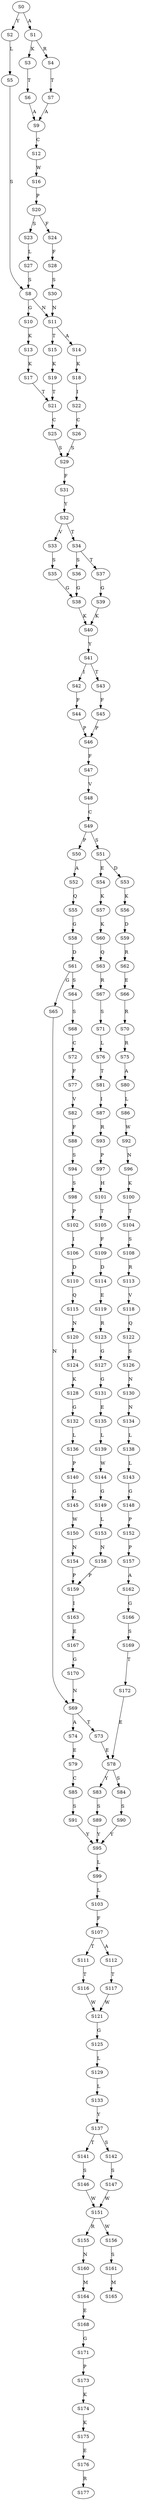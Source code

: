 strict digraph  {
	S0 -> S1 [ label = A ];
	S0 -> S2 [ label = Y ];
	S1 -> S3 [ label = K ];
	S1 -> S4 [ label = R ];
	S2 -> S5 [ label = L ];
	S3 -> S6 [ label = T ];
	S4 -> S7 [ label = T ];
	S5 -> S8 [ label = S ];
	S6 -> S9 [ label = A ];
	S7 -> S9 [ label = A ];
	S8 -> S10 [ label = G ];
	S8 -> S11 [ label = N ];
	S9 -> S12 [ label = C ];
	S10 -> S13 [ label = K ];
	S11 -> S14 [ label = A ];
	S11 -> S15 [ label = T ];
	S12 -> S16 [ label = W ];
	S13 -> S17 [ label = K ];
	S14 -> S18 [ label = K ];
	S15 -> S19 [ label = K ];
	S16 -> S20 [ label = P ];
	S17 -> S21 [ label = T ];
	S18 -> S22 [ label = I ];
	S19 -> S21 [ label = T ];
	S20 -> S23 [ label = S ];
	S20 -> S24 [ label = F ];
	S21 -> S25 [ label = C ];
	S22 -> S26 [ label = C ];
	S23 -> S27 [ label = L ];
	S24 -> S28 [ label = F ];
	S25 -> S29 [ label = S ];
	S26 -> S29 [ label = S ];
	S27 -> S8 [ label = S ];
	S28 -> S30 [ label = S ];
	S29 -> S31 [ label = F ];
	S30 -> S11 [ label = N ];
	S31 -> S32 [ label = Y ];
	S32 -> S33 [ label = V ];
	S32 -> S34 [ label = T ];
	S33 -> S35 [ label = S ];
	S34 -> S36 [ label = S ];
	S34 -> S37 [ label = T ];
	S35 -> S38 [ label = G ];
	S36 -> S38 [ label = G ];
	S37 -> S39 [ label = G ];
	S38 -> S40 [ label = K ];
	S39 -> S40 [ label = K ];
	S40 -> S41 [ label = Y ];
	S41 -> S42 [ label = I ];
	S41 -> S43 [ label = T ];
	S42 -> S44 [ label = F ];
	S43 -> S45 [ label = F ];
	S44 -> S46 [ label = P ];
	S45 -> S46 [ label = P ];
	S46 -> S47 [ label = F ];
	S47 -> S48 [ label = V ];
	S48 -> S49 [ label = C ];
	S49 -> S50 [ label = P ];
	S49 -> S51 [ label = S ];
	S50 -> S52 [ label = A ];
	S51 -> S53 [ label = D ];
	S51 -> S54 [ label = E ];
	S52 -> S55 [ label = Q ];
	S53 -> S56 [ label = K ];
	S54 -> S57 [ label = K ];
	S55 -> S58 [ label = G ];
	S56 -> S59 [ label = D ];
	S57 -> S60 [ label = K ];
	S58 -> S61 [ label = D ];
	S59 -> S62 [ label = R ];
	S60 -> S63 [ label = Q ];
	S61 -> S64 [ label = S ];
	S61 -> S65 [ label = G ];
	S62 -> S66 [ label = E ];
	S63 -> S67 [ label = R ];
	S64 -> S68 [ label = S ];
	S65 -> S69 [ label = N ];
	S66 -> S70 [ label = R ];
	S67 -> S71 [ label = S ];
	S68 -> S72 [ label = C ];
	S69 -> S73 [ label = T ];
	S69 -> S74 [ label = A ];
	S70 -> S75 [ label = R ];
	S71 -> S76 [ label = L ];
	S72 -> S77 [ label = F ];
	S73 -> S78 [ label = E ];
	S74 -> S79 [ label = E ];
	S75 -> S80 [ label = A ];
	S76 -> S81 [ label = T ];
	S77 -> S82 [ label = V ];
	S78 -> S83 [ label = Y ];
	S78 -> S84 [ label = S ];
	S79 -> S85 [ label = C ];
	S80 -> S86 [ label = L ];
	S81 -> S87 [ label = I ];
	S82 -> S88 [ label = F ];
	S83 -> S89 [ label = S ];
	S84 -> S90 [ label = S ];
	S85 -> S91 [ label = S ];
	S86 -> S92 [ label = W ];
	S87 -> S93 [ label = R ];
	S88 -> S94 [ label = S ];
	S89 -> S95 [ label = Y ];
	S90 -> S95 [ label = Y ];
	S91 -> S95 [ label = Y ];
	S92 -> S96 [ label = N ];
	S93 -> S97 [ label = P ];
	S94 -> S98 [ label = S ];
	S95 -> S99 [ label = L ];
	S96 -> S100 [ label = K ];
	S97 -> S101 [ label = H ];
	S98 -> S102 [ label = P ];
	S99 -> S103 [ label = L ];
	S100 -> S104 [ label = T ];
	S101 -> S105 [ label = T ];
	S102 -> S106 [ label = I ];
	S103 -> S107 [ label = F ];
	S104 -> S108 [ label = S ];
	S105 -> S109 [ label = F ];
	S106 -> S110 [ label = D ];
	S107 -> S111 [ label = T ];
	S107 -> S112 [ label = A ];
	S108 -> S113 [ label = R ];
	S109 -> S114 [ label = D ];
	S110 -> S115 [ label = Q ];
	S111 -> S116 [ label = T ];
	S112 -> S117 [ label = T ];
	S113 -> S118 [ label = V ];
	S114 -> S119 [ label = E ];
	S115 -> S120 [ label = N ];
	S116 -> S121 [ label = W ];
	S117 -> S121 [ label = W ];
	S118 -> S122 [ label = Q ];
	S119 -> S123 [ label = R ];
	S120 -> S124 [ label = H ];
	S121 -> S125 [ label = G ];
	S122 -> S126 [ label = S ];
	S123 -> S127 [ label = G ];
	S124 -> S128 [ label = K ];
	S125 -> S129 [ label = L ];
	S126 -> S130 [ label = N ];
	S127 -> S131 [ label = G ];
	S128 -> S132 [ label = G ];
	S129 -> S133 [ label = L ];
	S130 -> S134 [ label = N ];
	S131 -> S135 [ label = E ];
	S132 -> S136 [ label = L ];
	S133 -> S137 [ label = Y ];
	S134 -> S138 [ label = L ];
	S135 -> S139 [ label = L ];
	S136 -> S140 [ label = P ];
	S137 -> S141 [ label = T ];
	S137 -> S142 [ label = S ];
	S138 -> S143 [ label = L ];
	S139 -> S144 [ label = W ];
	S140 -> S145 [ label = G ];
	S141 -> S146 [ label = S ];
	S142 -> S147 [ label = S ];
	S143 -> S148 [ label = G ];
	S144 -> S149 [ label = G ];
	S145 -> S150 [ label = W ];
	S146 -> S151 [ label = W ];
	S147 -> S151 [ label = W ];
	S148 -> S152 [ label = P ];
	S149 -> S153 [ label = L ];
	S150 -> S154 [ label = N ];
	S151 -> S155 [ label = R ];
	S151 -> S156 [ label = W ];
	S152 -> S157 [ label = P ];
	S153 -> S158 [ label = N ];
	S154 -> S159 [ label = P ];
	S155 -> S160 [ label = N ];
	S156 -> S161 [ label = S ];
	S157 -> S162 [ label = A ];
	S158 -> S159 [ label = P ];
	S159 -> S163 [ label = I ];
	S160 -> S164 [ label = M ];
	S161 -> S165 [ label = M ];
	S162 -> S166 [ label = G ];
	S163 -> S167 [ label = E ];
	S164 -> S168 [ label = E ];
	S166 -> S169 [ label = S ];
	S167 -> S170 [ label = G ];
	S168 -> S171 [ label = G ];
	S169 -> S172 [ label = T ];
	S170 -> S69 [ label = N ];
	S171 -> S173 [ label = P ];
	S172 -> S78 [ label = E ];
	S173 -> S174 [ label = K ];
	S174 -> S175 [ label = K ];
	S175 -> S176 [ label = E ];
	S176 -> S177 [ label = R ];
}
